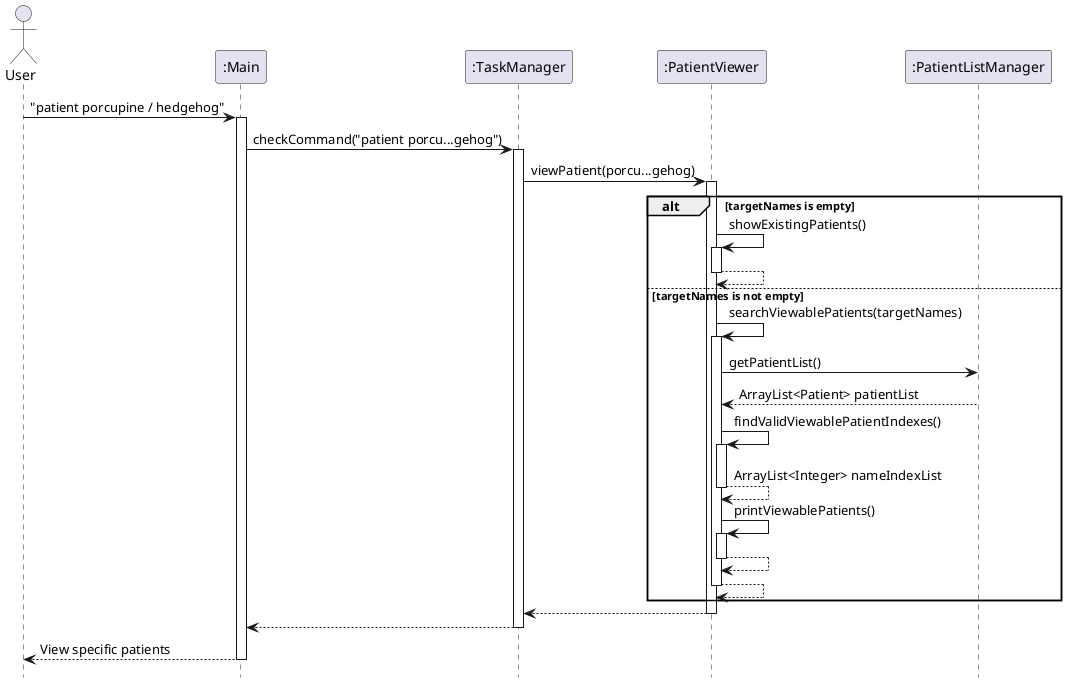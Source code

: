 @startuml
'https://plantuml.com/sequence-diagram

hide footbox

actor User
participant ":Main"
participant ":TaskManager"
participant ":PatientViewer"
participant ":PatientListManager"

User -> ":Main" : "patient porcupine / hedgehog"
activate ":Main"

":Main" -> ":TaskManager" : checkCommand("patient porcu...gehog")
activate ":TaskManager"

":TaskManager" -> ":PatientViewer" : viewPatient(porcu...gehog)
activate ":PatientViewer"

alt targetNames is empty
    ":PatientViewer" -> ":PatientViewer" : showExistingPatients()
    activate ":PatientViewer"
    ":PatientViewer" --> ":PatientViewer"
    deactivate ":PatientViewer"
else targetNames is not empty
    ":PatientViewer" -> ":PatientViewer" : searchViewablePatients(targetNames)
    activate ":PatientViewer"

    ":PatientViewer" -> ":PatientListManager" : getPatientList()
    ":PatientViewer" <-- ":PatientListManager" : ArrayList<Patient> patientList
    ":PatientViewer" -> ":PatientViewer" : findValidViewablePatientIndexes()
    activate ":PatientViewer"
    ":PatientViewer" --> ":PatientViewer" : ArrayList<Integer> nameIndexList
    deactivate ":PatientViewer"
    ":PatientViewer" -> ":PatientViewer" : printViewablePatients()
    activate ":PatientViewer"
    ":PatientViewer" --> ":PatientViewer"
    deactivate ":PatientViewer"


    ":PatientViewer" --> ":PatientViewer"
    deactivate ":PatientViewer"
end

":TaskManager" <-- ":PatientViewer"
deactivate ":PatientViewer"

":Main" <-- ":TaskManager"
deactivate ":TaskManager"

User <-- ":Main" : View specific patients
deactivate ":Main"

@enduml